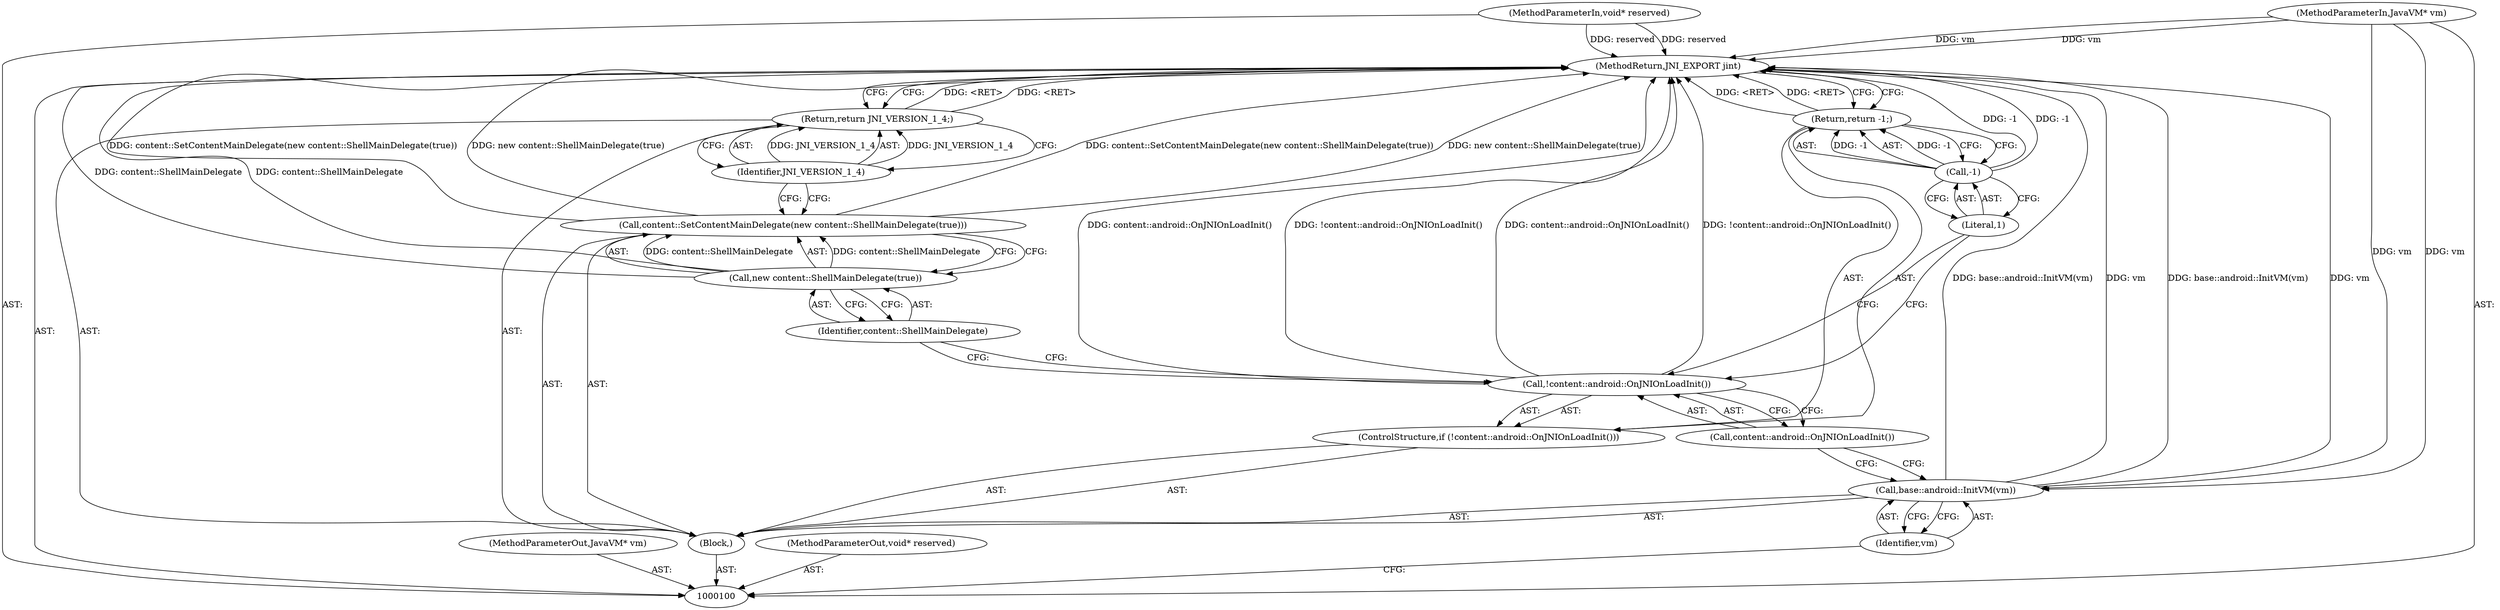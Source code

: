 digraph "0_Chrome_925dad6467cd7a2b79322378eafa43d06371b081" {
"1000117" [label="(MethodReturn,JNI_EXPORT jint)"];
"1000101" [label="(MethodParameterIn,JavaVM* vm)"];
"1000148" [label="(MethodParameterOut,JavaVM* vm)"];
"1000102" [label="(MethodParameterIn,void* reserved)"];
"1000149" [label="(MethodParameterOut,void* reserved)"];
"1000103" [label="(Block,)"];
"1000105" [label="(Identifier,vm)"];
"1000104" [label="(Call,base::android::InitVM(vm))"];
"1000106" [label="(ControlStructure,if (!content::android::OnJNIOnLoadInit()))"];
"1000107" [label="(Call,!content::android::OnJNIOnLoadInit())"];
"1000108" [label="(Call,content::android::OnJNIOnLoadInit())"];
"1000110" [label="(Call,-1)"];
"1000111" [label="(Literal,1)"];
"1000109" [label="(Return,return -1;)"];
"1000112" [label="(Call,content::SetContentMainDelegate(new content::ShellMainDelegate(true)))"];
"1000113" [label="(Call,new content::ShellMainDelegate(true))"];
"1000114" [label="(Identifier,content::ShellMainDelegate)"];
"1000116" [label="(Identifier,JNI_VERSION_1_4)"];
"1000115" [label="(Return,return JNI_VERSION_1_4;)"];
"1000117" -> "1000100"  [label="AST: "];
"1000117" -> "1000109"  [label="CFG: "];
"1000117" -> "1000115"  [label="CFG: "];
"1000107" -> "1000117"  [label="DDG: content::android::OnJNIOnLoadInit()"];
"1000107" -> "1000117"  [label="DDG: !content::android::OnJNIOnLoadInit()"];
"1000104" -> "1000117"  [label="DDG: base::android::InitVM(vm)"];
"1000104" -> "1000117"  [label="DDG: vm"];
"1000113" -> "1000117"  [label="DDG: content::ShellMainDelegate"];
"1000102" -> "1000117"  [label="DDG: reserved"];
"1000112" -> "1000117"  [label="DDG: content::SetContentMainDelegate(new content::ShellMainDelegate(true))"];
"1000112" -> "1000117"  [label="DDG: new content::ShellMainDelegate(true)"];
"1000101" -> "1000117"  [label="DDG: vm"];
"1000110" -> "1000117"  [label="DDG: -1"];
"1000115" -> "1000117"  [label="DDG: <RET>"];
"1000109" -> "1000117"  [label="DDG: <RET>"];
"1000101" -> "1000100"  [label="AST: "];
"1000101" -> "1000117"  [label="DDG: vm"];
"1000101" -> "1000104"  [label="DDG: vm"];
"1000148" -> "1000100"  [label="AST: "];
"1000102" -> "1000100"  [label="AST: "];
"1000102" -> "1000117"  [label="DDG: reserved"];
"1000149" -> "1000100"  [label="AST: "];
"1000103" -> "1000100"  [label="AST: "];
"1000104" -> "1000103"  [label="AST: "];
"1000106" -> "1000103"  [label="AST: "];
"1000112" -> "1000103"  [label="AST: "];
"1000115" -> "1000103"  [label="AST: "];
"1000105" -> "1000104"  [label="AST: "];
"1000105" -> "1000100"  [label="CFG: "];
"1000104" -> "1000105"  [label="CFG: "];
"1000104" -> "1000103"  [label="AST: "];
"1000104" -> "1000105"  [label="CFG: "];
"1000105" -> "1000104"  [label="AST: "];
"1000108" -> "1000104"  [label="CFG: "];
"1000104" -> "1000117"  [label="DDG: base::android::InitVM(vm)"];
"1000104" -> "1000117"  [label="DDG: vm"];
"1000101" -> "1000104"  [label="DDG: vm"];
"1000106" -> "1000103"  [label="AST: "];
"1000107" -> "1000106"  [label="AST: "];
"1000109" -> "1000106"  [label="AST: "];
"1000107" -> "1000106"  [label="AST: "];
"1000107" -> "1000108"  [label="CFG: "];
"1000108" -> "1000107"  [label="AST: "];
"1000111" -> "1000107"  [label="CFG: "];
"1000114" -> "1000107"  [label="CFG: "];
"1000107" -> "1000117"  [label="DDG: content::android::OnJNIOnLoadInit()"];
"1000107" -> "1000117"  [label="DDG: !content::android::OnJNIOnLoadInit()"];
"1000108" -> "1000107"  [label="AST: "];
"1000108" -> "1000104"  [label="CFG: "];
"1000107" -> "1000108"  [label="CFG: "];
"1000110" -> "1000109"  [label="AST: "];
"1000110" -> "1000111"  [label="CFG: "];
"1000111" -> "1000110"  [label="AST: "];
"1000109" -> "1000110"  [label="CFG: "];
"1000110" -> "1000117"  [label="DDG: -1"];
"1000110" -> "1000109"  [label="DDG: -1"];
"1000111" -> "1000110"  [label="AST: "];
"1000111" -> "1000107"  [label="CFG: "];
"1000110" -> "1000111"  [label="CFG: "];
"1000109" -> "1000106"  [label="AST: "];
"1000109" -> "1000110"  [label="CFG: "];
"1000110" -> "1000109"  [label="AST: "];
"1000117" -> "1000109"  [label="CFG: "];
"1000109" -> "1000117"  [label="DDG: <RET>"];
"1000110" -> "1000109"  [label="DDG: -1"];
"1000112" -> "1000103"  [label="AST: "];
"1000112" -> "1000113"  [label="CFG: "];
"1000113" -> "1000112"  [label="AST: "];
"1000116" -> "1000112"  [label="CFG: "];
"1000112" -> "1000117"  [label="DDG: content::SetContentMainDelegate(new content::ShellMainDelegate(true))"];
"1000112" -> "1000117"  [label="DDG: new content::ShellMainDelegate(true)"];
"1000113" -> "1000112"  [label="DDG: content::ShellMainDelegate"];
"1000113" -> "1000112"  [label="AST: "];
"1000113" -> "1000114"  [label="CFG: "];
"1000114" -> "1000113"  [label="AST: "];
"1000112" -> "1000113"  [label="CFG: "];
"1000113" -> "1000117"  [label="DDG: content::ShellMainDelegate"];
"1000113" -> "1000112"  [label="DDG: content::ShellMainDelegate"];
"1000114" -> "1000113"  [label="AST: "];
"1000114" -> "1000107"  [label="CFG: "];
"1000113" -> "1000114"  [label="CFG: "];
"1000116" -> "1000115"  [label="AST: "];
"1000116" -> "1000112"  [label="CFG: "];
"1000115" -> "1000116"  [label="CFG: "];
"1000116" -> "1000115"  [label="DDG: JNI_VERSION_1_4"];
"1000115" -> "1000103"  [label="AST: "];
"1000115" -> "1000116"  [label="CFG: "];
"1000116" -> "1000115"  [label="AST: "];
"1000117" -> "1000115"  [label="CFG: "];
"1000115" -> "1000117"  [label="DDG: <RET>"];
"1000116" -> "1000115"  [label="DDG: JNI_VERSION_1_4"];
}
